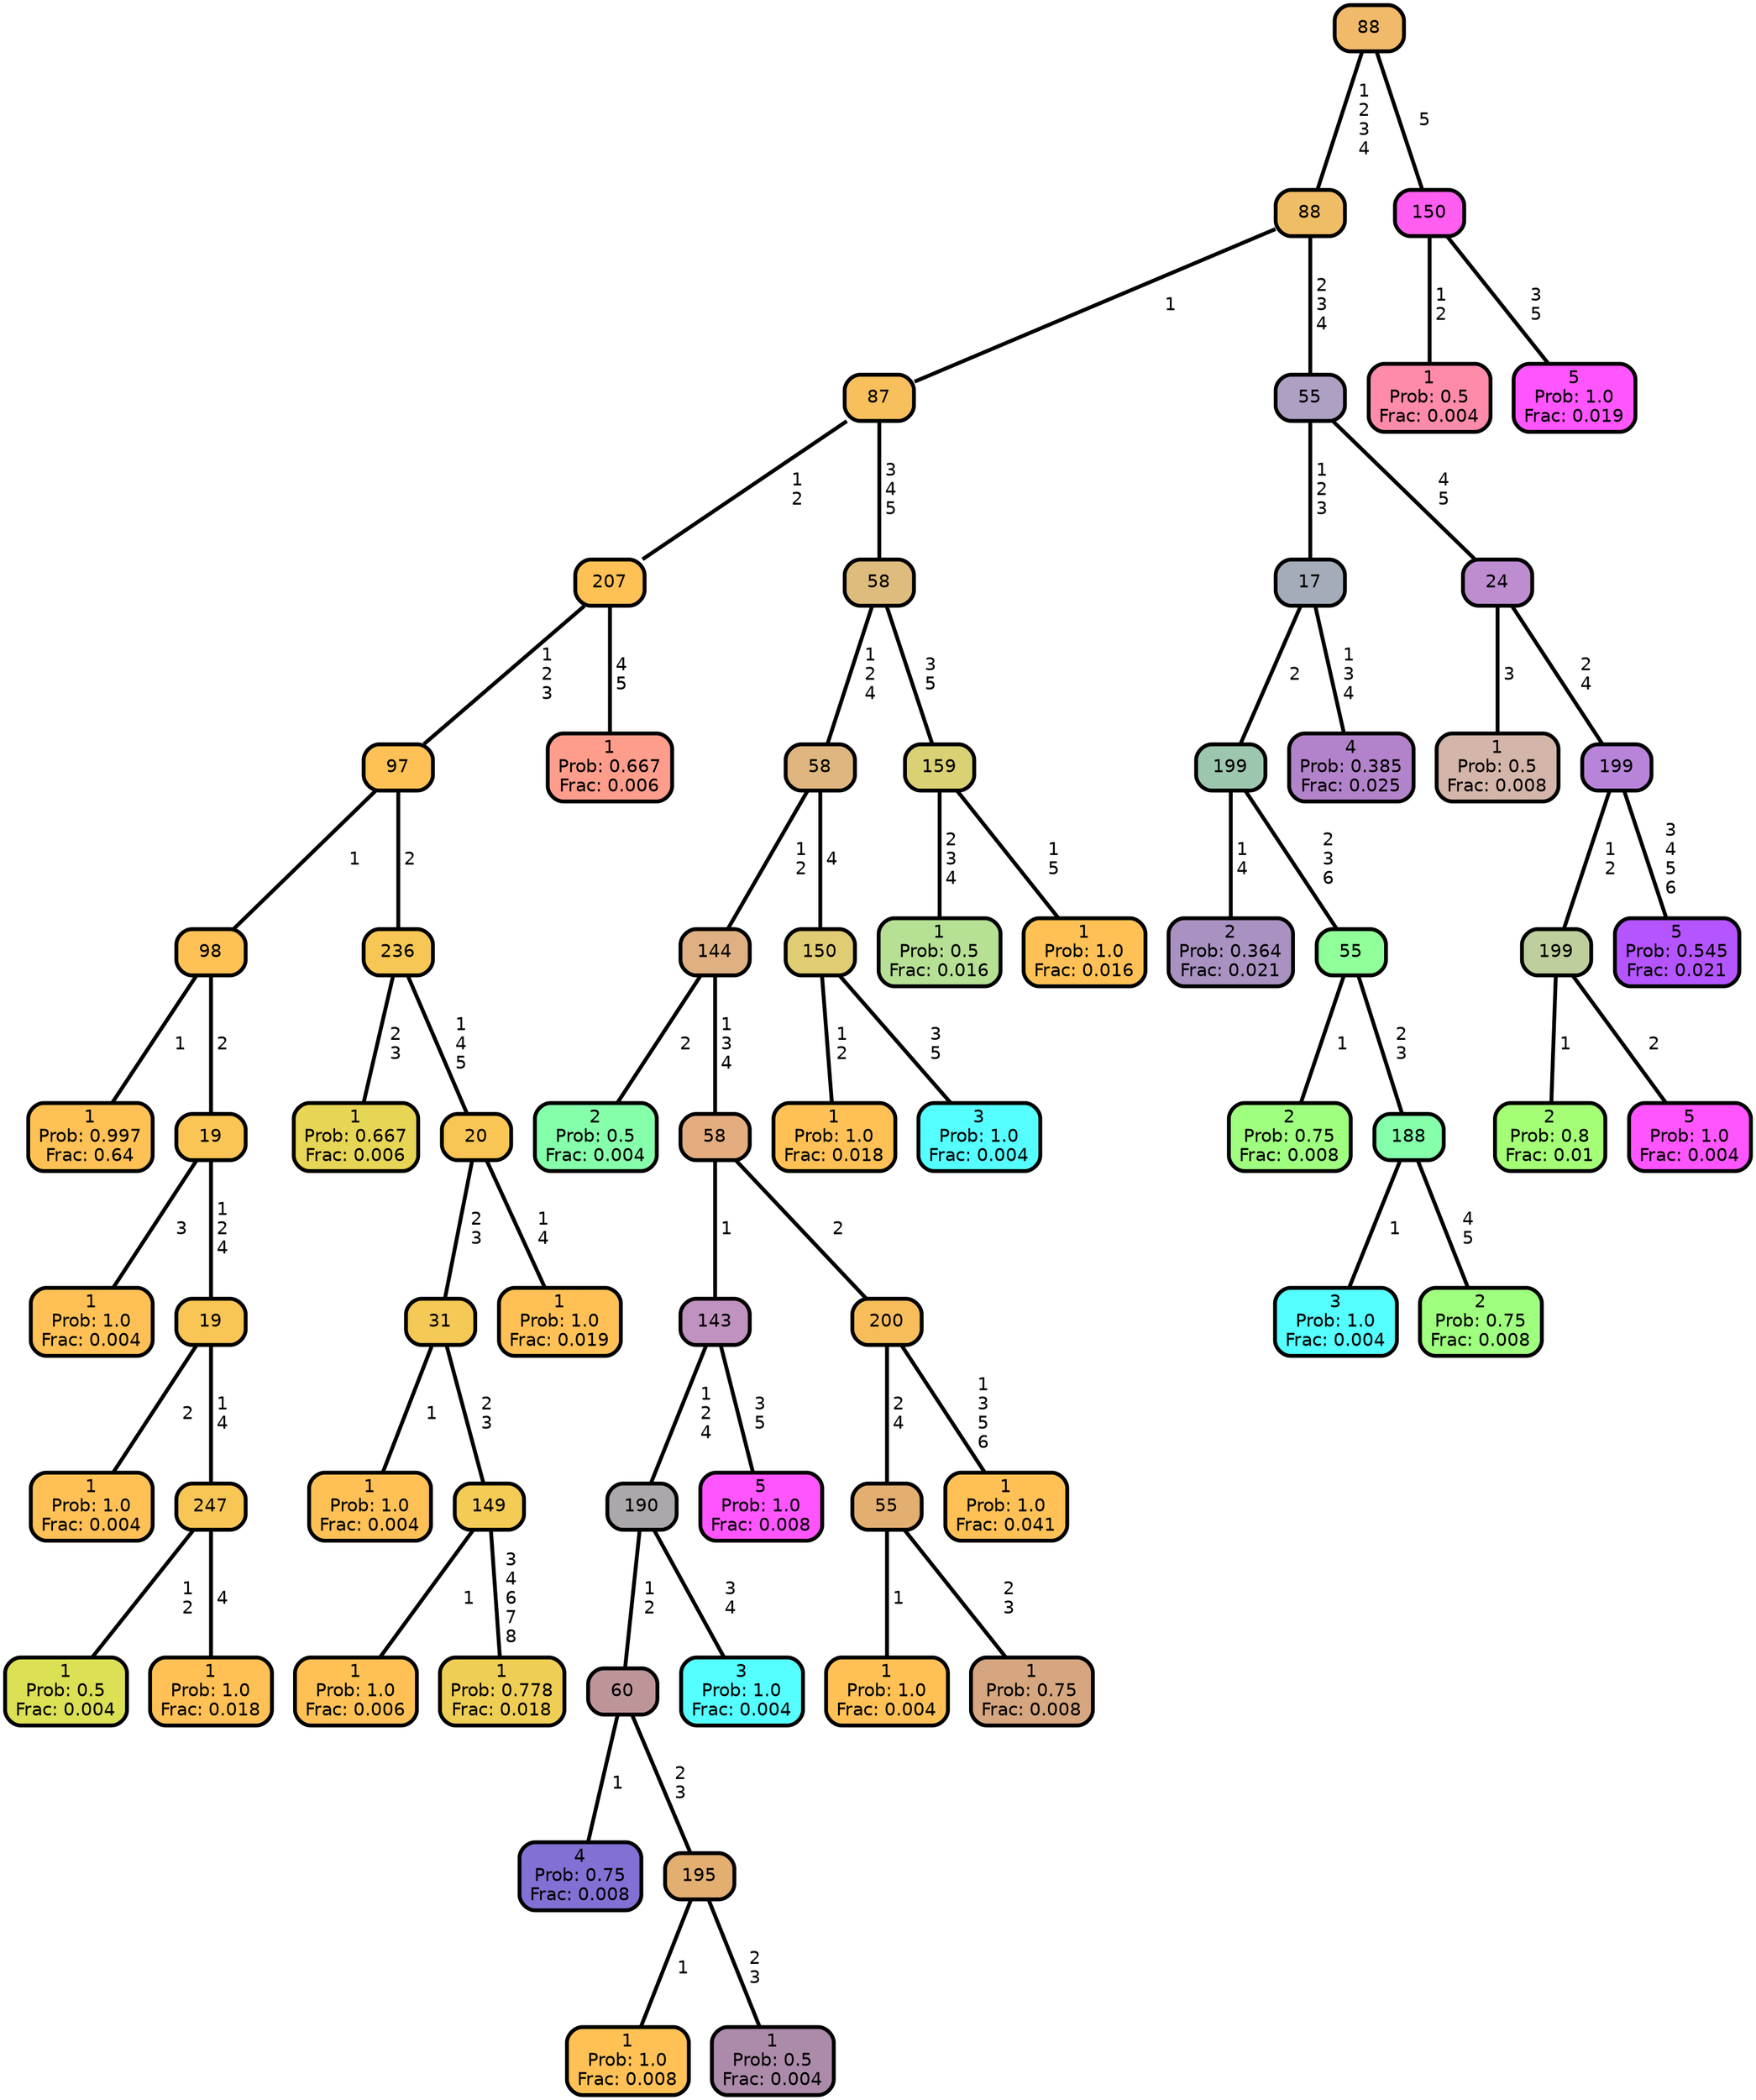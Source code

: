 graph Tree {
node [shape=box, style="filled, rounded",color="black",penwidth="3",fontcolor="black",                 fontname=helvetica] ;
graph [ranksep="0 equally", splines=straight,                 bgcolor=transparent, dpi=200] ;
edge [fontname=helvetica, color=black] ;
0 [label="1
Prob: 0.997
Frac: 0.64", fillcolor="#fec155"] ;
1 [label="98", fillcolor="#fec155"] ;
2 [label="1
Prob: 1.0
Frac: 0.004", fillcolor="#ffc155"] ;
3 [label="19", fillcolor="#fac555"] ;
4 [label="1
Prob: 1.0
Frac: 0.004", fillcolor="#ffc155"] ;
5 [label="19", fillcolor="#f9c555"] ;
6 [label="1
Prob: 0.5
Frac: 0.004", fillcolor="#dbe055"] ;
7 [label="247", fillcolor="#f8c655"] ;
8 [label="1
Prob: 1.0
Frac: 0.018", fillcolor="#ffc155"] ;
9 [label="97", fillcolor="#fdc155"] ;
10 [label="1
Prob: 0.667
Frac: 0.006", fillcolor="#e7d555"] ;
11 [label="236", fillcolor="#f7c755"] ;
12 [label="1
Prob: 1.0
Frac: 0.004", fillcolor="#ffc155"] ;
13 [label="31", fillcolor="#f4c955"] ;
14 [label="1
Prob: 1.0
Frac: 0.006", fillcolor="#ffc155"] ;
15 [label="149", fillcolor="#f3cb55"] ;
16 [label="1
Prob: 0.778
Frac: 0.018", fillcolor="#efce55"] ;
17 [label="20", fillcolor="#f9c655"] ;
18 [label="1
Prob: 1.0
Frac: 0.019", fillcolor="#ffc155"] ;
19 [label="207", fillcolor="#fdc155"] ;
20 [label="1
Prob: 0.667
Frac: 0.006", fillcolor="#ff9d8d"] ;
21 [label="87", fillcolor="#f8c05c"] ;
22 [label="2
Prob: 0.5
Frac: 0.004", fillcolor="#86ffaa"] ;
23 [label="144", fillcolor="#dfb082"] ;
24 [label="4
Prob: 0.75
Frac: 0.008", fillcolor="#8370d4"] ;
25 [label="60", fillcolor="#bd9599"] ;
26 [label="1
Prob: 1.0
Frac: 0.008", fillcolor="#ffc155"] ;
27 [label="195", fillcolor="#e3af71"] ;
28 [label="1
Prob: 0.5
Frac: 0.004", fillcolor="#ac8baa"] ;
29 [label="190", fillcolor="#aba7aa"] ;
30 [label="3
Prob: 1.0
Frac: 0.004", fillcolor="#55ffff"] ;
31 [label="143", fillcolor="#c092bf"] ;
32 [label="5
Prob: 1.0
Frac: 0.008", fillcolor="#ff55ff"] ;
33 [label="58", fillcolor="#e3ad80"] ;
34 [label="1
Prob: 1.0
Frac: 0.004", fillcolor="#ffc155"] ;
35 [label="55", fillcolor="#e3af71"] ;
36 [label="1
Prob: 0.75
Frac: 0.008", fillcolor="#d5a67f"] ;
37 [label="200", fillcolor="#f8bd5b"] ;
38 [label="1
Prob: 1.0
Frac: 0.041", fillcolor="#ffc155"] ;
39 [label="58", fillcolor="#dfb67f"] ;
40 [label="1
Prob: 1.0
Frac: 0.018", fillcolor="#ffc155"] ;
41 [label="150", fillcolor="#e0cc73"] ;
42 [label="3
Prob: 1.0
Frac: 0.004", fillcolor="#55ffff"] ;
43 [label="58", fillcolor="#debc7d"] ;
44 [label="1
Prob: 0.5
Frac: 0.016", fillcolor="#b6e094"] ;
45 [label="159", fillcolor="#dad074"] ;
46 [label="1
Prob: 1.0
Frac: 0.016", fillcolor="#ffc155"] ;
47 [label="88", fillcolor="#f0bd67"] ;
48 [label="2
Prob: 0.364
Frac: 0.021", fillcolor="#a992c1"] ;
49 [label="199", fillcolor="#9dc6ae"] ;
50 [label="2
Prob: 0.75
Frac: 0.008", fillcolor="#9fff7f"] ;
51 [label="55", fillcolor="#90ff99"] ;
52 [label="3
Prob: 1.0
Frac: 0.004", fillcolor="#55ffff"] ;
53 [label="188", fillcolor="#86ffaa"] ;
54 [label="2
Prob: 0.75
Frac: 0.008", fillcolor="#9fff7f"] ;
55 [label="17", fillcolor="#a5acb9"] ;
56 [label="4
Prob: 0.385
Frac: 0.025", fillcolor="#b283ca"] ;
57 [label="55", fillcolor="#aea0c2"] ;
58 [label="1
Prob: 0.5
Frac: 0.008", fillcolor="#d4b5aa"] ;
59 [label="24", fillcolor="#bd8dd0"] ;
60 [label="2
Prob: 0.8
Frac: 0.01", fillcolor="#a4ff77"] ;
61 [label="199", fillcolor="#bece9d"] ;
62 [label="5
Prob: 1.0
Frac: 0.004", fillcolor="#ff55ff"] ;
63 [label="199", fillcolor="#b784d9"] ;
64 [label="5
Prob: 0.545
Frac: 0.021", fillcolor="#b455ff"] ;
65 [label="88", fillcolor="#f0ba6a"] ;
66 [label="1
Prob: 0.5
Frac: 0.004", fillcolor="#ff8baa"] ;
67 [label="150", fillcolor="#ff5ef0"] ;
68 [label="5
Prob: 1.0
Frac: 0.019", fillcolor="#ff55ff"] ;
1 -- 0 [label=" 1",penwidth=3] ;
1 -- 3 [label=" 2",penwidth=3] ;
3 -- 2 [label=" 3",penwidth=3] ;
3 -- 5 [label=" 1\n 2\n 4",penwidth=3] ;
5 -- 4 [label=" 2",penwidth=3] ;
5 -- 7 [label=" 1\n 4",penwidth=3] ;
7 -- 6 [label=" 1\n 2",penwidth=3] ;
7 -- 8 [label=" 4",penwidth=3] ;
9 -- 1 [label=" 1",penwidth=3] ;
9 -- 11 [label=" 2",penwidth=3] ;
11 -- 10 [label=" 2\n 3",penwidth=3] ;
11 -- 17 [label=" 1\n 4\n 5",penwidth=3] ;
13 -- 12 [label=" 1",penwidth=3] ;
13 -- 15 [label=" 2\n 3",penwidth=3] ;
15 -- 14 [label=" 1",penwidth=3] ;
15 -- 16 [label=" 3\n 4\n 6\n 7\n 8",penwidth=3] ;
17 -- 13 [label=" 2\n 3",penwidth=3] ;
17 -- 18 [label=" 1\n 4",penwidth=3] ;
19 -- 9 [label=" 1\n 2\n 3",penwidth=3] ;
19 -- 20 [label=" 4\n 5",penwidth=3] ;
21 -- 19 [label=" 1\n 2",penwidth=3] ;
21 -- 43 [label=" 3\n 4\n 5",penwidth=3] ;
23 -- 22 [label=" 2",penwidth=3] ;
23 -- 33 [label=" 1\n 3\n 4",penwidth=3] ;
25 -- 24 [label=" 1",penwidth=3] ;
25 -- 27 [label=" 2\n 3",penwidth=3] ;
27 -- 26 [label=" 1",penwidth=3] ;
27 -- 28 [label=" 2\n 3",penwidth=3] ;
29 -- 25 [label=" 1\n 2",penwidth=3] ;
29 -- 30 [label=" 3\n 4",penwidth=3] ;
31 -- 29 [label=" 1\n 2\n 4",penwidth=3] ;
31 -- 32 [label=" 3\n 5",penwidth=3] ;
33 -- 31 [label=" 1",penwidth=3] ;
33 -- 37 [label=" 2",penwidth=3] ;
35 -- 34 [label=" 1",penwidth=3] ;
35 -- 36 [label=" 2\n 3",penwidth=3] ;
37 -- 35 [label=" 2\n 4",penwidth=3] ;
37 -- 38 [label=" 1\n 3\n 5\n 6",penwidth=3] ;
39 -- 23 [label=" 1\n 2",penwidth=3] ;
39 -- 41 [label=" 4",penwidth=3] ;
41 -- 40 [label=" 1\n 2",penwidth=3] ;
41 -- 42 [label=" 3\n 5",penwidth=3] ;
43 -- 39 [label=" 1\n 2\n 4",penwidth=3] ;
43 -- 45 [label=" 3\n 5",penwidth=3] ;
45 -- 44 [label=" 2\n 3\n 4",penwidth=3] ;
45 -- 46 [label=" 1\n 5",penwidth=3] ;
47 -- 21 [label=" 1",penwidth=3] ;
47 -- 57 [label=" 2\n 3\n 4",penwidth=3] ;
49 -- 48 [label=" 1\n 4",penwidth=3] ;
49 -- 51 [label=" 2\n 3\n 6",penwidth=3] ;
51 -- 50 [label=" 1",penwidth=3] ;
51 -- 53 [label=" 2\n 3",penwidth=3] ;
53 -- 52 [label=" 1",penwidth=3] ;
53 -- 54 [label=" 4\n 5",penwidth=3] ;
55 -- 49 [label=" 2",penwidth=3] ;
55 -- 56 [label=" 1\n 3\n 4",penwidth=3] ;
57 -- 55 [label=" 1\n 2\n 3",penwidth=3] ;
57 -- 59 [label=" 4\n 5",penwidth=3] ;
59 -- 58 [label=" 3",penwidth=3] ;
59 -- 63 [label=" 2\n 4",penwidth=3] ;
61 -- 60 [label=" 1",penwidth=3] ;
61 -- 62 [label=" 2",penwidth=3] ;
63 -- 61 [label=" 1\n 2",penwidth=3] ;
63 -- 64 [label=" 3\n 4\n 5\n 6",penwidth=3] ;
65 -- 47 [label=" 1\n 2\n 3\n 4",penwidth=3] ;
65 -- 67 [label=" 5",penwidth=3] ;
67 -- 66 [label=" 1\n 2",penwidth=3] ;
67 -- 68 [label=" 3\n 5",penwidth=3] ;
{rank = same;}}